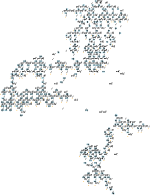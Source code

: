 digraph state_space {
  size = "1,1.3";
  ratio="fill";
  node [shape=box, fontsize=90, style=filled, fillcolor=lightblue, width=2, height=1];
  edge [fontsize=60, style=bold];
  splines = true;
  overlap = false;
  0 -> 0 [label = "A>T[1,2,3,]"];
  0 -> 1 [label = "+1", weight=1];
  0 -> 2 [label = "A>T[2]", weight=1];
  0 -> 3 [label = "A>T[3]", weight=1];
  0 -> 4 [label = "A>T[1]", weight=1];
  1 -> "1X" [label = "+1"];
  "1X" [shape=circle, fontsize=7, style=filled, fillcolor=orange, width=0.3, height=0.3]
  1 -> 6 [label = "A>T[2]", weight=1];
  1 -> 7 [label = "A>T[3]", weight=1];
  1 -> 8 [label = "A>T[1]", weight=1];
  2 -> 9 [label = "+1", weight=1];
  2 -> 10 [label = "A>T[3]", weight=1];
  2 -> 11 [label = "A>T[1]", weight=1];
  3 -> 12 [label = "+1", weight=1];
  3 -> 10 [label = "A>T[2]", weight=1];
  3 -> 13 [label = "A>T[1]", weight=1];
  4 -> 14 [label = "+1", weight=1];
  4 -> 11 [label = "A>T[2]", weight=1];
  4 -> 13 [label = "A>T[3]", weight=1];
  6 -> "6X" [label = "+1"];
  "6X" [shape=circle, fontsize=7, style=filled, fillcolor=orange, width=0.3, height=0.3]
  6 -> 15 [label = "A>T[3]", weight=1];
  6 -> 16 [label = "A>T[1]", weight=1];
  7 -> "7X" [label = "+1"];
  "7X" [shape=circle, fontsize=7, style=filled, fillcolor=orange, width=0.3, height=0.3]
  7 -> 15 [label = "A>T[2]", weight=1];
  7 -> 17 [label = "A>T[1]", weight=1];
  8 -> "8X" [label = "+1"];
  "8X" [shape=circle, fontsize=7, style=filled, fillcolor=orange, width=0.3, height=0.3]
  8 -> 16 [label = "A>T[2]", weight=1];
  8 -> 17 [label = "A>T[3]", weight=1];
  9 -> 18 [label = "U>T[2,]", weight=1];
  10 -> 19 [label = "+1", weight=1];
  11 -> 20 [label = "+1", weight=1];
  12 -> 21 [label = "U>T[3,]", weight=1];
  13 -> 22 [label = "+1", weight=1];
  14 -> 23 [label = "U>T[1,]", weight=1];
  15 -> 24 [label = "+1", weight=1];
  16 -> "16X" [label = "+1"];
  "16X" [shape=circle, fontsize=7, style=filled, fillcolor=orange, width=0.3, height=0.3]
  17 -> "17X" [label = "+1"];
  "17X" [shape=circle, fontsize=7, style=filled, fillcolor=orange, width=0.3, height=0.3]
  18 -> "18X" [label = "+1"];
  "18X" [shape=circle, fontsize=7, style=filled, fillcolor=orange, width=0.3, height=0.3]
  18 -> 25 [label = "A>T[3]", weight=1];
  18 -> 26 [label = "A>T[1]", weight=1];
  19 -> 27 [label = "U>T[2,3,]", weight=1];
  20 -> 28 [label = "U>T[2,1,]", weight=1];
  21 -> "21X" [label = "+1"];
  "21X" [shape=circle, fontsize=7, style=filled, fillcolor=orange, width=0.3, height=0.3]
  21 -> 29 [label = "A>T[2]", weight=1];
  21 -> 30 [label = "A>T[1]", weight=1];
  22 -> 31 [label = "U>T[1,3,]", weight=1];
  23 -> "23X" [label = "+1"];
  "23X" [shape=circle, fontsize=7, style=filled, fillcolor=orange, width=0.3, height=0.3]
  23 -> 32 [label = "A>T[2]", weight=1];
  23 -> 33 [label = "A>T[3]", weight=1];
  24 -> 34 [label = "U>T[3,2,]", weight=1];
  25 -> 35 [label = "+1", weight=1];
  25 -> 36 [label = "A>T[1]", weight=1];
  26 -> "26X" [label = "+1"];
  "26X" [shape=circle, fontsize=7, style=filled, fillcolor=orange, width=0.3, height=0.3]
  26 -> 36 [label = "A>T[3]", weight=1];
  27 -> 34 [label = "+1", weight=1];
  27 -> 37 [label = "A>T[1]", weight=1];
  28 -> "28X" [label = "+1"];
  "28X" [shape=circle, fontsize=7, style=filled, fillcolor=orange, width=0.3, height=0.3]
  28 -> 38 [label = "A>T[3]", weight=1];
  29 -> 39 [label = "+1", weight=1];
  29 -> 40 [label = "A>T[1]", weight=1];
  30 -> "30X" [label = "+1"];
  "30X" [shape=circle, fontsize=7, style=filled, fillcolor=orange, width=0.3, height=0.3]
  30 -> 40 [label = "A>T[2]", weight=1];
  31 -> "31X" [label = "+1"];
  "31X" [shape=circle, fontsize=7, style=filled, fillcolor=orange, width=0.3, height=0.3]
  31 -> 41 [label = "A>T[2]", weight=1];
  32 -> "32X" [label = "+1"];
  "32X" [shape=circle, fontsize=7, style=filled, fillcolor=orange, width=0.3, height=0.3]
  32 -> 42 [label = "A>T[3]", weight=1];
  33 -> "33X" [label = "+1"];
  "33X" [shape=circle, fontsize=7, style=filled, fillcolor=orange, width=0.3, height=0.3]
  33 -> 42 [label = "A>T[2]", weight=1];
  34 -> "34X" [label = "+1"];
  "34X" [shape=circle, fontsize=7, style=filled, fillcolor=orange, width=0.3, height=0.3]
  34 -> 43 [label = "A>T[1]", weight=1];
  34 -> 44 [label = "A>T[2]", weight=1];
  34 -> 45 [label = "A>T[3]", weight=1];
  35 -> 34 [label = "U>T[3,]"];
  36 -> 46 [label = "+1", weight=1];
  37 -> 47 [label = "+1", weight=1];
  38 -> 48 [label = "+1", weight=1];
  39 -> 34 [label = "U>T[2,]"];
  40 -> 49 [label = "+1", weight=1];
  41 -> 50 [label = "+1", weight=1];
  42 -> 51 [label = "+1", weight=1];
  43 -> 52 [label = "+1", weight=1];
  43 -> 53 [label = "A>T[2]", weight=1];
  43 -> 54 [label = "A>T[3]", weight=1];
  44 -> "44X" [label = "+1"];
  "44X" [shape=circle, fontsize=7, style=filled, fillcolor=orange, width=0.3, height=0.3]
  44 -> 53 [label = "A>T[1]", weight=1];
  44 -> 55 [label = "A>T[3]", weight=1];
  45 -> "45X" [label = "+1"];
  "45X" [shape=circle, fontsize=7, style=filled, fillcolor=orange, width=0.3, height=0.3]
  45 -> 54 [label = "A>T[1]", weight=1];
  45 -> 55 [label = "A>T[2]", weight=1];
  46 -> 56 [label = "U>T[1,3,]", weight=1];
  47 -> 56 [label = "U>T[1,]", weight=1];
  48 -> 57 [label = "U>T[3,]", weight=1];
  49 -> 56 [label = "U>T[2,1,]", weight=1];
  50 -> 58 [label = "U>T[2,]", weight=1];
  51 -> 58 [label = "U>T[2,3,]", weight=1];
  52 -> "52X" [label = "U>T[1,]"];
  "52X" [shape=circle, fontsize=7, style=filled, fillcolor=orange, width=0.3, height=0.3]
  53 -> 59 [label = "+1", weight=1];
  54 -> 60 [label = "+1", weight=1];
  55 -> "55X" [label = "+1"];
  "55X" [shape=circle, fontsize=7, style=filled, fillcolor=orange, width=0.3, height=0.3]
  56 -> "56X" [label = "+1"];
  "56X" [shape=circle, fontsize=7, style=filled, fillcolor=orange, width=0.3, height=0.3]
  56 -> 61 [label = "A>T[2]", weight=1];
  56 -> 62 [label = "A>T[3]", weight=1];
  57 -> "57X" [label = "+1"];
  "57X" [shape=circle, fontsize=7, style=filled, fillcolor=orange, width=0.3, height=0.3]
  57 -> 63 [label = "A>T[2]", weight=1];
  57 -> 64 [label = "A>T[3]", weight=1];
  58 -> 65 [label = "+1", weight=1];
  58 -> 66 [label = "A>T[2]", weight=1];
  58 -> 67 [label = "A>T[3]", weight=1];
  59 -> "59X" [label = "U>T[1,2,]"];
  "59X" [shape=circle, fontsize=7, style=filled, fillcolor=orange, width=0.3, height=0.3]
  60 -> 68 [label = "U>T[3,1,]", weight=1];
  61 -> 69 [label = "+1", weight=1];
  61 -> 70 [label = "A>T[3]", weight=1];
  62 -> 71 [label = "+1", weight=1];
  62 -> 70 [label = "A>T[2]", weight=1];
  63 -> 72 [label = "+1", weight=1];
  63 -> 73 [label = "A>T[3]", weight=1];
  64 -> 74 [label = "+1", weight=1];
  64 -> 73 [label = "A>T[2]", weight=1];
  65 -> "65X" [label = "+1"];
  "65X" [shape=circle, fontsize=7, style=filled, fillcolor=orange, width=0.3, height=0.3]
  65 -> 75 [label = "A>T[2]", weight=1];
  65 -> 76 [label = "A>T[3]", weight=1];
  65 -> 77 [label = "A>T[1]", weight=1];
  66 -> 78 [label = "+1", weight=1];
  66 -> 79 [label = "A>T[3]", weight=1];
  67 -> 80 [label = "+1", weight=1];
  67 -> 79 [label = "A>T[2]", weight=1];
  68 -> "68X" [label = "+1"];
  "68X" [shape=circle, fontsize=7, style=filled, fillcolor=orange, width=0.3, height=0.3]
  68 -> 81 [label = "A>T[2]", weight=1];
  68 -> 82 [label = "A>T[1]", weight=1];
  69 -> 83 [label = "U>T[2,]", weight=1];
  70 -> 84 [label = "+1", weight=1];
  71 -> 85 [label = "U>T[3,]", weight=1];
  72 -> 86 [label = "U>T[2,]", weight=1];
  73 -> 87 [label = "+1", weight=1];
  74 -> "74X" [label = "U>T[3,]"];
  "74X" [shape=circle, fontsize=7, style=filled, fillcolor=orange, width=0.3, height=0.3]
  75 -> "75X" [label = "+1"];
  "75X" [shape=circle, fontsize=7, style=filled, fillcolor=orange, width=0.3, height=0.3]
  75 -> 88 [label = "A>T[3]", weight=1];
  75 -> 89 [label = "A>T[1]", weight=1];
  76 -> "76X" [label = "+1"];
  "76X" [shape=circle, fontsize=7, style=filled, fillcolor=orange, width=0.3, height=0.3]
  76 -> 88 [label = "A>T[2]", weight=1];
  76 -> 90 [label = "A>T[1]", weight=1];
  77 -> "77X" [label = "+1"];
  "77X" [shape=circle, fontsize=7, style=filled, fillcolor=orange, width=0.3, height=0.3]
  77 -> 89 [label = "A>T[2]", weight=1];
  77 -> 90 [label = "A>T[3]", weight=1];
  78 -> 86 [label = "U>T[2,]", weight=1];
  79 -> 91 [label = "+1", weight=1];
  80 -> "80X" [label = "U>T[3,]"];
  "80X" [shape=circle, fontsize=7, style=filled, fillcolor=orange, width=0.3, height=0.3]
  81 -> 92 [label = "+1", weight=1];
  81 -> 93 [label = "A>T[1]", weight=1];
  82 -> "82X" [label = "+1"];
  "82X" [shape=circle, fontsize=7, style=filled, fillcolor=orange, width=0.3, height=0.3]
  82 -> 93 [label = "A>T[2]", weight=1];
  83 -> "83X" [label = "+1"];
  "83X" [shape=circle, fontsize=7, style=filled, fillcolor=orange, width=0.3, height=0.3]
  83 -> 94 [label = "A>T[3]", weight=1];
  83 -> 95 [label = "A>T[1]", weight=1];
  84 -> 96 [label = "U>T[3,2,]", weight=1];
  85 -> "85X" [label = "+1"];
  "85X" [shape=circle, fontsize=7, style=filled, fillcolor=orange, width=0.3, height=0.3]
  85 -> 97 [label = "A>T[2]", weight=1];
  85 -> 98 [label = "A>T[1]", weight=1];
  86 -> "86X" [label = "+1"];
  "86X" [shape=circle, fontsize=7, style=filled, fillcolor=orange, width=0.3, height=0.3]
  86 -> 99 [label = "A>T[3]", weight=1];
  86 -> 100 [label = "A>T[1]", weight=1];
  87 -> "87X" [label = "U>T[2,3,]"];
  "87X" [shape=circle, fontsize=7, style=filled, fillcolor=orange, width=0.3, height=0.3]
  88 -> 101 [label = "+1", weight=1];
  89 -> "89X" [label = "+1"];
  "89X" [shape=circle, fontsize=7, style=filled, fillcolor=orange, width=0.3, height=0.3]
  90 -> "90X" [label = "+1"];
  "90X" [shape=circle, fontsize=7, style=filled, fillcolor=orange, width=0.3, height=0.3]
  91 -> "91X" [label = "U>T[2,3,]"];
  "91X" [shape=circle, fontsize=7, style=filled, fillcolor=orange, width=0.3, height=0.3]
  92 -> 102 [label = "U>T[2,]", weight=1];
  93 -> 103 [label = "+1", weight=1];
  94 -> 104 [label = "+1", weight=1];
  94 -> 105 [label = "A>T[1]", weight=1];
  95 -> "95X" [label = "+1"];
  "95X" [shape=circle, fontsize=7, style=filled, fillcolor=orange, width=0.3, height=0.3]
  95 -> 105 [label = "A>T[3]", weight=1];
  96 -> 106 [label = "+1", weight=1];
  96 -> 107 [label = "A>T[1]", weight=1];
  97 -> 108 [label = "+1", weight=1];
  97 -> 109 [label = "A>T[1]", weight=1];
  98 -> "98X" [label = "+1"];
  "98X" [shape=circle, fontsize=7, style=filled, fillcolor=orange, width=0.3, height=0.3]
  98 -> 109 [label = "A>T[2]", weight=1];
  99 -> 110 [label = "+1", weight=1];
  99 -> 111 [label = "A>T[1]", weight=1];
  100 -> "100X" [label = "+1"];
  "100X" [shape=circle, fontsize=7, style=filled, fillcolor=orange, width=0.3, height=0.3]
  100 -> 111 [label = "A>T[3]", weight=1];
  101 -> "101X" [label = "U>T[2,3,]"];
  "101X" [shape=circle, fontsize=7, style=filled, fillcolor=orange, width=0.3, height=0.3]
  102 -> 112 [label = "+1", weight=1];
  102 -> 113 [label = "A>T[1]", weight=1];
  102 -> 114 [label = "A>T[3]", weight=1];
  102 -> 115 [label = "A>T[2]", weight=1];
  103 -> 116 [label = "U>T[1,2,]", weight=1];
  104 -> 106 [label = "U>T[3,]", weight=1];
  105 -> 117 [label = "+1", weight=1];
  106 -> "106X" [label = "+1"];
  "106X" [shape=circle, fontsize=7, style=filled, fillcolor=orange, width=0.3, height=0.3]
  106 -> 118 [label = "A>T[1]", weight=1];
  106 -> 119 [label = "A>T[2]", weight=1];
  106 -> 120 [label = "A>T[3]", weight=1];
  107 -> 121 [label = "+1", weight=1];
  108 -> 106 [label = "U>T[2,]"];
  109 -> 122 [label = "+1", weight=1];
  110 -> "110X" [label = "U>T[3,]"];
  "110X" [shape=circle, fontsize=7, style=filled, fillcolor=orange, width=0.3, height=0.3]
  111 -> 123 [label = "+1", weight=1];
  112 -> "112X" [label = "+1"];
  "112X" [shape=circle, fontsize=7, style=filled, fillcolor=orange, width=0.3, height=0.3]
  112 -> 124 [label = "A>T[1]", weight=1];
  112 -> 125 [label = "A>T[3]", weight=1];
  112 -> 126 [label = "A>T[2]", weight=1];
  113 -> 127 [label = "+1", weight=1];
  113 -> 128 [label = "A>T[3]", weight=1];
  113 -> 129 [label = "A>T[2]", weight=1];
  114 -> 130 [label = "+1", weight=1];
  114 -> 128 [label = "A>T[1]", weight=1];
  114 -> 131 [label = "A>T[2]", weight=1];
  115 -> 132 [label = "+1", weight=1];
  115 -> 129 [label = "A>T[1]", weight=1];
  115 -> 131 [label = "A>T[3]", weight=1];
  116 -> 133 [label = "+1", weight=1];
  116 -> 134 [label = "A>T[3]", weight=1];
  116 -> 135 [label = "A>T[2]", weight=1];
  117 -> 136 [label = "U>T[1,3,]", weight=1];
  118 -> 137 [label = "+1", weight=1];
  118 -> 138 [label = "A>T[2]", weight=1];
  118 -> 139 [label = "A>T[3]", weight=1];
  119 -> 140 [label = "+1", weight=1];
  119 -> 138 [label = "A>T[1]", weight=1];
  119 -> 141 [label = "A>T[3]", weight=1];
  120 -> 142 [label = "+1", weight=1];
  120 -> 139 [label = "A>T[1]", weight=1];
  120 -> 141 [label = "A>T[2]", weight=1];
  121 -> 136 [label = "U>T[1,]", weight=1];
  122 -> 136 [label = "U>T[1,2,]", weight=1];
  123 -> 143 [label = "U>T[3,1,]", weight=1];
  124 -> "124X" [label = "+1"];
  "124X" [shape=circle, fontsize=7, style=filled, fillcolor=orange, width=0.3, height=0.3]
  124 -> 144 [label = "A>T[3]", weight=1];
  124 -> 145 [label = "A>T[2]", weight=1];
  125 -> "125X" [label = "+1"];
  "125X" [shape=circle, fontsize=7, style=filled, fillcolor=orange, width=0.3, height=0.3]
  125 -> 144 [label = "A>T[1]", weight=1];
  125 -> 146 [label = "A>T[2]", weight=1];
  126 -> "126X" [label = "+1"];
  "126X" [shape=circle, fontsize=7, style=filled, fillcolor=orange, width=0.3, height=0.3]
  126 -> 145 [label = "A>T[1]", weight=1];
  126 -> 146 [label = "A>T[3]", weight=1];
  127 -> 147 [label = "U>T[1,]", weight=1];
  128 -> 148 [label = "+1", weight=1];
  129 -> 149 [label = "+1", weight=1];
  130 -> "130X" [label = "U>T[3,]"];
  "130X" [shape=circle, fontsize=7, style=filled, fillcolor=orange, width=0.3, height=0.3]
  131 -> 150 [label = "+1", weight=1];
  132 -> 151 [label = "U>T[2,]", weight=1];
  133 -> "133X" [label = "+1"];
  "133X" [shape=circle, fontsize=7, style=filled, fillcolor=orange, width=0.3, height=0.3]
  133 -> 152 [label = "A>T[3]", weight=1];
  133 -> 153 [label = "A>T[2]", weight=1];
  134 -> 154 [label = "+1", weight=1];
  134 -> 155 [label = "A>T[2]", weight=1];
  135 -> 156 [label = "+1", weight=1];
  135 -> 155 [label = "A>T[3]", weight=1];
  136 -> "136X" [label = "+1"];
  "136X" [shape=circle, fontsize=7, style=filled, fillcolor=orange, width=0.3, height=0.3]
  136 -> "136X" [label = "A>T[3]"];
  "136X" [shape=circle, fontsize=7, style=filled, fillcolor=orange, width=0.3, height=0.3]
  136 -> 157 [label = "A>T[2]", weight=1];
  137 -> "137X" [label = "U>T[1,]"];
  "137X" [shape=circle, fontsize=7, style=filled, fillcolor=orange, width=0.3, height=0.3]
  138 -> 158 [label = "+1", weight=1];
  139 -> 159 [label = "+1", weight=1];
  140 -> "140X" [label = "U>T[2,]"];
  "140X" [shape=circle, fontsize=7, style=filled, fillcolor=orange, width=0.3, height=0.3]
  141 -> 160 [label = "+1", weight=1];
  142 -> "142X" [label = "U>T[3,]"];
  "142X" [shape=circle, fontsize=7, style=filled, fillcolor=orange, width=0.3, height=0.3]
  143 -> "143X" [label = "+1"];
  "143X" [shape=circle, fontsize=7, style=filled, fillcolor=orange, width=0.3, height=0.3]
  143 -> 161 [label = "A>T[2]", weight=1];
  143 -> "143X" [label = "A>T[3]"];
  "143X" [shape=circle, fontsize=7, style=filled, fillcolor=orange, width=0.3, height=0.3]
  144 -> "144X" [label = "+1"];
  "144X" [shape=circle, fontsize=7, style=filled, fillcolor=orange, width=0.3, height=0.3]
  145 -> "145X" [label = "+1"];
  "145X" [shape=circle, fontsize=7, style=filled, fillcolor=orange, width=0.3, height=0.3]
  146 -> "146X" [label = "+1"];
  "146X" [shape=circle, fontsize=7, style=filled, fillcolor=orange, width=0.3, height=0.3]
  147 -> "147X" [label = "+1"];
  "147X" [shape=circle, fontsize=7, style=filled, fillcolor=orange, width=0.3, height=0.3]
  147 -> "147X" [label = "A>T[3]"];
  "147X" [shape=circle, fontsize=7, style=filled, fillcolor=orange, width=0.3, height=0.3]
  147 -> 162 [label = "A>T[2]", weight=1];
  148 -> 163 [label = "U>T[1,3,]", weight=1];
  149 -> 164 [label = "U>T[1,2,]", weight=1];
  150 -> "150X" [label = "U>T[3,2,]"];
  "150X" [shape=circle, fontsize=7, style=filled, fillcolor=orange, width=0.3, height=0.3]
  151 -> "151X" [label = "+1"];
  "151X" [shape=circle, fontsize=7, style=filled, fillcolor=orange, width=0.3, height=0.3]
  151 -> 165 [label = "A>T[1]", weight=1];
  151 -> 166 [label = "A>T[3]", weight=1];
  152 -> "152X" [label = "+1"];
  "152X" [shape=circle, fontsize=7, style=filled, fillcolor=orange, width=0.3, height=0.3]
  152 -> 167 [label = "A>T[2]", weight=1];
  153 -> "153X" [label = "+1"];
  "153X" [shape=circle, fontsize=7, style=filled, fillcolor=orange, width=0.3, height=0.3]
  153 -> 167 [label = "A>T[3]", weight=1];
  154 -> 168 [label = "U>T[3,]", weight=1];
  155 -> 169 [label = "+1", weight=1];
  156 -> 170 [label = "U>T[2,]", weight=1];
  157 -> 171 [label = "+1", weight=1];
  157 -> "157X" [label = "A>T[3]"];
  "157X" [shape=circle, fontsize=7, style=filled, fillcolor=orange, width=0.3, height=0.3]
  158 -> "158X" [label = "U>T[1,2,]"];
  "158X" [shape=circle, fontsize=7, style=filled, fillcolor=orange, width=0.3, height=0.3]
  159 -> 172 [label = "U>T[1,3,]", weight=1];
  160 -> "160X" [label = "U>T[2,3,]"];
  "160X" [shape=circle, fontsize=7, style=filled, fillcolor=orange, width=0.3, height=0.3]
  161 -> 173 [label = "+1", weight=1];
  161 -> "161X" [label = "A>T[3]"];
  "161X" [shape=circle, fontsize=7, style=filled, fillcolor=orange, width=0.3, height=0.3]
  162 -> "162X" [label = "+1"];
  "162X" [shape=circle, fontsize=7, style=filled, fillcolor=orange, width=0.3, height=0.3]
  162 -> "162X" [label = "A>T[3]"];
  "162X" [shape=circle, fontsize=7, style=filled, fillcolor=orange, width=0.3, height=0.3]
  163 -> "163X" [label = "+1"];
  "163X" [shape=circle, fontsize=7, style=filled, fillcolor=orange, width=0.3, height=0.3]
  163 -> 174 [label = "A>T[2]", weight=1];
  164 -> "164X" [label = "+1"];
  "164X" [shape=circle, fontsize=7, style=filled, fillcolor=orange, width=0.3, height=0.3]
  164 -> "164X" [label = "A>T[3]"];
  "164X" [shape=circle, fontsize=7, style=filled, fillcolor=orange, width=0.3, height=0.3]
  165 -> "165X" [label = "+1"];
  "165X" [shape=circle, fontsize=7, style=filled, fillcolor=orange, width=0.3, height=0.3]
  165 -> 175 [label = "A>T[3]", weight=1];
  166 -> "166X" [label = "+1"];
  "166X" [shape=circle, fontsize=7, style=filled, fillcolor=orange, width=0.3, height=0.3]
  166 -> 175 [label = "A>T[1]", weight=1];
  167 -> 176 [label = "+1", weight=1];
  168 -> "168X" [label = "+1"];
  "168X" [shape=circle, fontsize=7, style=filled, fillcolor=orange, width=0.3, height=0.3]
  168 -> 177 [label = "A>T[2]", weight=1];
  169 -> 178 [label = "U>T[3,2,]", weight=1];
  170 -> "170X" [label = "+1"];
  "170X" [shape=circle, fontsize=7, style=filled, fillcolor=orange, width=0.3, height=0.3]
  170 -> 179 [label = "A>T[3]", weight=1];
  171 -> 170 [label = "U>T[2,]"];
  172 -> "172X" [label = "+1"];
  "172X" [shape=circle, fontsize=7, style=filled, fillcolor=orange, width=0.3, height=0.3]
  172 -> 180 [label = "A>T[2]", weight=1];
  173 -> 170 [label = "U>T[2,]"];
  174 -> 181 [label = "+1", weight=1];
  175 -> 182 [label = "+1", weight=1];
  176 -> 183 [label = "U>T[2,3,]", weight=1];
  177 -> 184 [label = "+1", weight=1];
  178 -> 183 [label = "+1", weight=1];
  179 -> 185 [label = "+1", weight=1];
  180 -> 186 [label = "+1", weight=1];
  181 -> 187 [label = "U>T[2,]", weight=1];
  182 -> 188 [label = "U>T[1,3,]", weight=1];
  183 -> "183X" [label = "+1"];
  "183X" [shape=circle, fontsize=7, style=filled, fillcolor=orange, width=0.3, height=0.3]
  183 -> 189 [label = "A>T[2]", weight=1];
  183 -> 190 [label = "A>T[1]", weight=1];
  183 -> 191 [label = "A>T[3]", weight=1];
  184 -> 183 [label = "U>T[2,]"];
  185 -> 183 [label = "U>T[3,]"];
  186 -> 187 [label = "U>T[2,]", weight=1];
  187 -> 192 [label = "+1", weight=1];
  187 -> 193 [label = "A>T[2]", weight=1];
  187 -> 194 [label = "A>T[1]", weight=1];
  187 -> 195 [label = "A>T[3]", weight=1];
  188 -> "188X" [label = "+1"];
  "188X" [shape=circle, fontsize=7, style=filled, fillcolor=orange, width=0.3, height=0.3]
  188 -> 196 [label = "A>T[2]", weight=1];
  188 -> "188X" [label = "A>T[3]"];
  "188X" [shape=circle, fontsize=7, style=filled, fillcolor=orange, width=0.3, height=0.3]
  188 -> 197 [label = "A>T[1]", weight=1];
  189 -> 198 [label = "+1", weight=1];
  189 -> 199 [label = "A>T[1]", weight=1];
  189 -> 200 [label = "A>T[3]", weight=1];
  190 -> 201 [label = "+1", weight=1];
  190 -> 199 [label = "A>T[2]", weight=1];
  190 -> 202 [label = "A>T[3]", weight=1];
  191 -> 203 [label = "+1", weight=1];
  191 -> 200 [label = "A>T[2]", weight=1];
  191 -> 202 [label = "A>T[1]", weight=1];
  192 -> "192X" [label = "+1"];
  "192X" [shape=circle, fontsize=7, style=filled, fillcolor=orange, width=0.3, height=0.3]
  192 -> 204 [label = "A>T[2]", weight=1];
  192 -> 205 [label = "A>T[1]", weight=1];
  192 -> 206 [label = "A>T[3]", weight=1];
  193 -> 207 [label = "+1", weight=1];
  193 -> 208 [label = "A>T[1]", weight=1];
  193 -> 209 [label = "A>T[3]", weight=1];
  194 -> 210 [label = "+1", weight=1];
  194 -> 208 [label = "A>T[2]", weight=1];
  194 -> 211 [label = "A>T[3]", weight=1];
  195 -> 212 [label = "+1", weight=1];
  195 -> 209 [label = "A>T[2]", weight=1];
  195 -> 211 [label = "A>T[1]", weight=1];
  196 -> 213 [label = "+1", weight=1];
  196 -> "196X" [label = "A>T[3]"];
  "196X" [shape=circle, fontsize=7, style=filled, fillcolor=orange, width=0.3, height=0.3]
  196 -> 214 [label = "A>T[1]", weight=1];
  197 -> 215 [label = "+1", weight=1];
  197 -> 214 [label = "A>T[2]", weight=1];
  197 -> "197X" [label = "A>T[3]"];
  "197X" [shape=circle, fontsize=7, style=filled, fillcolor=orange, width=0.3, height=0.3]
  198 -> "198X" [label = "U>T[2,]"];
  "198X" [shape=circle, fontsize=7, style=filled, fillcolor=orange, width=0.3, height=0.3]
  199 -> 216 [label = "+1", weight=1];
  200 -> 217 [label = "+1", weight=1];
  201 -> "201X" [label = "U>T[1,]"];
  "201X" [shape=circle, fontsize=7, style=filled, fillcolor=orange, width=0.3, height=0.3]
  202 -> 218 [label = "+1", weight=1];
  203 -> "203X" [label = "U>T[3,]"];
  "203X" [shape=circle, fontsize=7, style=filled, fillcolor=orange, width=0.3, height=0.3]
  204 -> "204X" [label = "+1"];
  "204X" [shape=circle, fontsize=7, style=filled, fillcolor=orange, width=0.3, height=0.3]
  204 -> 219 [label = "A>T[1]", weight=1];
  204 -> 220 [label = "A>T[3]", weight=1];
  205 -> "205X" [label = "+1"];
  "205X" [shape=circle, fontsize=7, style=filled, fillcolor=orange, width=0.3, height=0.3]
  205 -> 219 [label = "A>T[2]", weight=1];
  205 -> 221 [label = "A>T[3]", weight=1];
  206 -> "206X" [label = "+1"];
  "206X" [shape=circle, fontsize=7, style=filled, fillcolor=orange, width=0.3, height=0.3]
  206 -> 220 [label = "A>T[2]", weight=1];
  206 -> 221 [label = "A>T[1]", weight=1];
  207 -> 222 [label = "U>T[2,]", weight=1];
  208 -> 223 [label = "+1", weight=1];
  209 -> 224 [label = "+1", weight=1];
  210 -> 225 [label = "U>T[1,]", weight=1];
  211 -> 226 [label = "+1", weight=1];
  212 -> "212X" [label = "U>T[3,]"];
  "212X" [shape=circle, fontsize=7, style=filled, fillcolor=orange, width=0.3, height=0.3]
  213 -> 227 [label = "U>T[2,]", weight=1];
  214 -> 228 [label = "+1", weight=1];
  215 -> "215X" [label = "U>T[1,]"];
  "215X" [shape=circle, fontsize=7, style=filled, fillcolor=orange, width=0.3, height=0.3]
  216 -> "216X" [label = "U>T[1,2,]"];
  "216X" [shape=circle, fontsize=7, style=filled, fillcolor=orange, width=0.3, height=0.3]
  217 -> "217X" [label = "U>T[2,3,]"];
  "217X" [shape=circle, fontsize=7, style=filled, fillcolor=orange, width=0.3, height=0.3]
  218 -> 229 [label = "U>T[1,3,]", weight=1];
  219 -> "219X" [label = "+1"];
  "219X" [shape=circle, fontsize=7, style=filled, fillcolor=orange, width=0.3, height=0.3]
  220 -> 230 [label = "+1", weight=1];
  221 -> "221X" [label = "+1"];
  "221X" [shape=circle, fontsize=7, style=filled, fillcolor=orange, width=0.3, height=0.3]
  222 -> "222X" [label = "+1"];
  "222X" [shape=circle, fontsize=7, style=filled, fillcolor=orange, width=0.3, height=0.3]
  222 -> 231 [label = "A>T[1]", weight=1];
  222 -> 232 [label = "A>T[3]", weight=1];
  223 -> 233 [label = "U>T[2,1,]", weight=1];
  224 -> "224X" [label = "U>T[2,3,]"];
  "224X" [shape=circle, fontsize=7, style=filled, fillcolor=orange, width=0.3, height=0.3]
  225 -> "225X" [label = "+1"];
  "225X" [shape=circle, fontsize=7, style=filled, fillcolor=orange, width=0.3, height=0.3]
  225 -> 234 [label = "A>T[2]", weight=1];
  225 -> "225X" [label = "A>T[3]"];
  "225X" [shape=circle, fontsize=7, style=filled, fillcolor=orange, width=0.3, height=0.3]
  226 -> 235 [label = "U>T[3,1,]", weight=1];
  227 -> "227X" [label = "+1"];
  "227X" [shape=circle, fontsize=7, style=filled, fillcolor=orange, width=0.3, height=0.3]
  227 -> 236 [label = "A>T[3]", weight=1];
  227 -> 237 [label = "A>T[1]", weight=1];
  228 -> 238 [label = "U>T[2,1,]", weight=1];
  229 -> "229X" [label = "+1"];
  "229X" [shape=circle, fontsize=7, style=filled, fillcolor=orange, width=0.3, height=0.3]
  229 -> 239 [label = "A>T[2]", weight=1];
  230 -> "230X" [label = "U>T[3,2,]"];
  "230X" [shape=circle, fontsize=7, style=filled, fillcolor=orange, width=0.3, height=0.3]
  231 -> "231X" [label = "+1"];
  "231X" [shape=circle, fontsize=7, style=filled, fillcolor=orange, width=0.3, height=0.3]
  231 -> 240 [label = "A>T[3]", weight=1];
  232 -> 241 [label = "+1", weight=1];
  232 -> 240 [label = "A>T[1]", weight=1];
  233 -> "233X" [label = "+1"];
  "233X" [shape=circle, fontsize=7, style=filled, fillcolor=orange, width=0.3, height=0.3]
  233 -> "233X" [label = "A>T[3]"];
  "233X" [shape=circle, fontsize=7, style=filled, fillcolor=orange, width=0.3, height=0.3]
  234 -> "234X" [label = "+1"];
  "234X" [shape=circle, fontsize=7, style=filled, fillcolor=orange, width=0.3, height=0.3]
  234 -> "234X" [label = "A>T[3]"];
  "234X" [shape=circle, fontsize=7, style=filled, fillcolor=orange, width=0.3, height=0.3]
  235 -> "235X" [label = "+1"];
  "235X" [shape=circle, fontsize=7, style=filled, fillcolor=orange, width=0.3, height=0.3]
  235 -> 242 [label = "A>T[2]", weight=1];
  236 -> 243 [label = "+1", weight=1];
  236 -> 244 [label = "A>T[1]", weight=1];
  237 -> "237X" [label = "+1"];
  "237X" [shape=circle, fontsize=7, style=filled, fillcolor=orange, width=0.3, height=0.3]
  237 -> 244 [label = "A>T[3]", weight=1];
  238 -> "238X" [label = "+1"];
  "238X" [shape=circle, fontsize=7, style=filled, fillcolor=orange, width=0.3, height=0.3]
  238 -> 245 [label = "A>T[3]", weight=1];
  239 -> 246 [label = "+1", weight=1];
  240 -> 247 [label = "+1", weight=1];
  241 -> "241X" [label = "U>T[3,]"];
  "241X" [shape=circle, fontsize=7, style=filled, fillcolor=orange, width=0.3, height=0.3]
  242 -> 248 [label = "+1", weight=1];
  243 -> 249 [label = "U>T[3,]", weight=1];
  244 -> 250 [label = "+1", weight=1];
  245 -> 251 [label = "+1", weight=1];
  246 -> 58 [label = "U>T[2,]"];
  247 -> 252 [label = "U>T[1,3,]", weight=1];
  248 -> 58 [label = "U>T[2,]"];
  58 [shape=diamond]
}